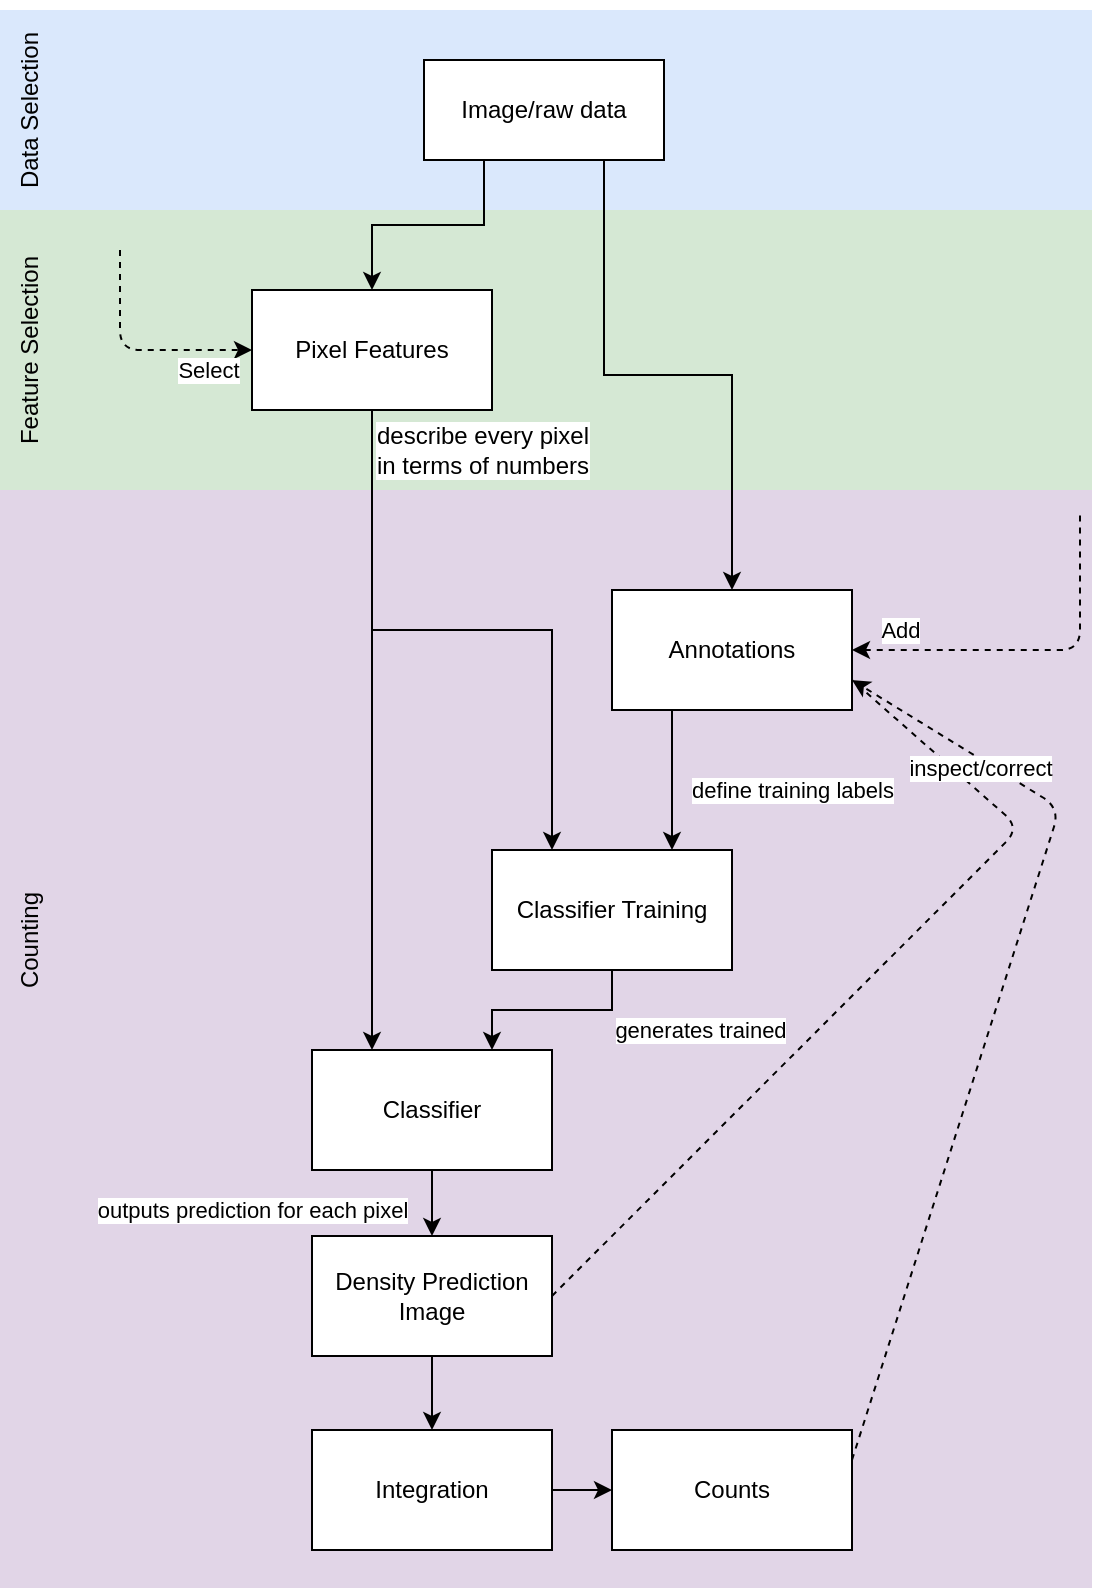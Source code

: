 <mxfile version="10.7.5" type="device"><diagram id="89uEf_wJN7uIrJxOM5Op" name="Page-1"><mxGraphModel dx="2323" dy="1470" grid="1" gridSize="10" guides="1" tooltips="1" connect="1" arrows="1" fold="1" page="1" pageScale="1" pageWidth="827" pageHeight="1169" math="0" shadow="0"><root><mxCell id="0"/><mxCell id="1" parent="0"/><mxCell id="sUVFF9vbZ7I9by7tz4hL-1" value="" style="rounded=0;whiteSpace=wrap;html=1;fillColor=#e1d5e7;strokeColor=none;" vertex="1" parent="1"><mxGeometry x="203" y="285" width="546" height="549" as="geometry"/></mxCell><mxCell id="sUVFF9vbZ7I9by7tz4hL-2" value="" style="rounded=0;whiteSpace=wrap;html=1;fillColor=#d5e8d4;strokeColor=none;" vertex="1" parent="1"><mxGeometry x="203" y="145" width="546" height="140" as="geometry"/></mxCell><mxCell id="sUVFF9vbZ7I9by7tz4hL-3" value="" style="rounded=0;whiteSpace=wrap;html=1;fillColor=#dae8fc;strokeColor=none;" vertex="1" parent="1"><mxGeometry x="203" y="45" width="546" height="100" as="geometry"/></mxCell><mxCell id="sUVFF9vbZ7I9by7tz4hL-4" value="Data Selection" style="text;html=1;strokeColor=none;fillColor=none;align=center;verticalAlign=middle;whiteSpace=wrap;rounded=0;rotation=-90;" vertex="1" parent="1"><mxGeometry x="163" y="85" width="110" height="20" as="geometry"/></mxCell><mxCell id="sUVFF9vbZ7I9by7tz4hL-5" value="" style="edgeStyle=orthogonalEdgeStyle;rounded=0;orthogonalLoop=1;jettySize=auto;html=1;exitX=0.25;exitY=1;exitDx=0;exitDy=0;" edge="1" parent="1" source="sUVFF9vbZ7I9by7tz4hL-7" target="sUVFF9vbZ7I9by7tz4hL-11"><mxGeometry relative="1" as="geometry"/></mxCell><mxCell id="sUVFF9vbZ7I9by7tz4hL-6" style="edgeStyle=orthogonalEdgeStyle;rounded=0;orthogonalLoop=1;jettySize=auto;html=1;exitX=0.75;exitY=1;exitDx=0;exitDy=0;entryX=0.5;entryY=0;entryDx=0;entryDy=0;" edge="1" parent="1" source="sUVFF9vbZ7I9by7tz4hL-7" target="sUVFF9vbZ7I9by7tz4hL-13"><mxGeometry relative="1" as="geometry"/></mxCell><mxCell id="sUVFF9vbZ7I9by7tz4hL-7" value="Image/raw data" style="rounded=0;whiteSpace=wrap;html=1;" vertex="1" parent="1"><mxGeometry x="415" y="70" width="120" height="50" as="geometry"/></mxCell><mxCell id="sUVFF9vbZ7I9by7tz4hL-8" style="edgeStyle=orthogonalEdgeStyle;rounded=0;orthogonalLoop=1;jettySize=auto;html=1;exitX=0.5;exitY=1;exitDx=0;exitDy=0;entryX=0.25;entryY=0;entryDx=0;entryDy=0;" edge="1" parent="1" source="sUVFF9vbZ7I9by7tz4hL-11" target="sUVFF9vbZ7I9by7tz4hL-15"><mxGeometry relative="1" as="geometry"/></mxCell><mxCell id="sUVFF9vbZ7I9by7tz4hL-9" value="describe every pixel&lt;br&gt;in terms of numbers&lt;br&gt;" style="text;html=1;resizable=0;points=[];align=center;verticalAlign=middle;labelBackgroundColor=#ffffff;" vertex="1" connectable="0" parent="sUVFF9vbZ7I9by7tz4hL-8"><mxGeometry x="0.28" y="-1" relative="1" as="geometry"><mxPoint x="-34" y="-91" as="offset"/></mxGeometry></mxCell><mxCell id="sUVFF9vbZ7I9by7tz4hL-10" style="edgeStyle=orthogonalEdgeStyle;rounded=0;orthogonalLoop=1;jettySize=auto;html=1;exitX=0.5;exitY=1;exitDx=0;exitDy=0;entryX=0.25;entryY=0;entryDx=0;entryDy=0;" edge="1" parent="1" source="sUVFF9vbZ7I9by7tz4hL-11" target="sUVFF9vbZ7I9by7tz4hL-17"><mxGeometry relative="1" as="geometry"/></mxCell><mxCell id="sUVFF9vbZ7I9by7tz4hL-11" value="Pixel Features&lt;br&gt;" style="rounded=0;whiteSpace=wrap;html=1;" vertex="1" parent="1"><mxGeometry x="329" y="185" width="120" height="60" as="geometry"/></mxCell><mxCell id="sUVFF9vbZ7I9by7tz4hL-12" value="define training labels" style="edgeStyle=orthogonalEdgeStyle;rounded=0;orthogonalLoop=1;jettySize=auto;html=1;exitX=0.25;exitY=1;exitDx=0;exitDy=0;entryX=0.75;entryY=0;entryDx=0;entryDy=0;" edge="1" parent="1" source="sUVFF9vbZ7I9by7tz4hL-13" target="sUVFF9vbZ7I9by7tz4hL-15"><mxGeometry x="0.143" y="60" relative="1" as="geometry"><mxPoint x="475" y="335" as="targetPoint"/><mxPoint as="offset"/></mxGeometry></mxCell><mxCell id="sUVFF9vbZ7I9by7tz4hL-13" value="Annotations&lt;br&gt;" style="rounded=0;whiteSpace=wrap;html=1;" vertex="1" parent="1"><mxGeometry x="509" y="335" width="120" height="60" as="geometry"/></mxCell><mxCell id="sUVFF9vbZ7I9by7tz4hL-14" value="generates trained" style="edgeStyle=orthogonalEdgeStyle;rounded=0;orthogonalLoop=1;jettySize=auto;html=1;entryX=0.75;entryY=0;entryDx=0;entryDy=0;exitX=0.5;exitY=1;exitDx=0;exitDy=0;" edge="1" parent="1" source="sUVFF9vbZ7I9by7tz4hL-15" target="sUVFF9vbZ7I9by7tz4hL-17"><mxGeometry x="-0.6" y="45" relative="1" as="geometry"><mxPoint x="44" y="-35" as="offset"/><mxPoint x="595" y="535" as="sourcePoint"/></mxGeometry></mxCell><mxCell id="sUVFF9vbZ7I9by7tz4hL-15" value="Classifier Training" style="rounded=0;whiteSpace=wrap;html=1;" vertex="1" parent="1"><mxGeometry x="449" y="465" width="120" height="60" as="geometry"/></mxCell><mxCell id="sUVFF9vbZ7I9by7tz4hL-17" value="Classifier&lt;br&gt;" style="rounded=0;whiteSpace=wrap;html=1;" vertex="1" parent="1"><mxGeometry x="359" y="565" width="120" height="60" as="geometry"/></mxCell><mxCell id="sUVFF9vbZ7I9by7tz4hL-20" value="Select&lt;br&gt;" style="endArrow=classic;dashed=1;html=1;entryX=0;entryY=0.5;entryDx=0;entryDy=0;startArrow=none;startFill=0;endFill=1;" edge="1" parent="1" target="sUVFF9vbZ7I9by7tz4hL-11"><mxGeometry x="0.096" y="32" width="50" height="50" relative="1" as="geometry"><mxPoint x="263" y="165" as="sourcePoint"/><mxPoint x="319" y="205" as="targetPoint"/><Array as="points"><mxPoint x="263" y="215"/></Array><mxPoint x="30" y="42" as="offset"/></mxGeometry></mxCell><mxCell id="sUVFF9vbZ7I9by7tz4hL-21" value="Add&lt;br&gt;" style="endArrow=none;dashed=1;html=1;endFill=0;startArrow=classic;startFill=1;" edge="1" parent="1"><mxGeometry x="0.348" y="90" width="50" height="50" relative="1" as="geometry"><mxPoint x="629" y="365" as="sourcePoint"/><mxPoint x="743" y="295" as="targetPoint"/><Array as="points"><mxPoint x="743" y="365"/></Array><mxPoint as="offset"/></mxGeometry></mxCell><mxCell id="sUVFF9vbZ7I9by7tz4hL-22" value="Counting&lt;br&gt;" style="text;html=1;strokeColor=none;fillColor=none;align=center;verticalAlign=middle;whiteSpace=wrap;rounded=0;rotation=-90;" vertex="1" parent="1"><mxGeometry x="163" y="500" width="110" height="20" as="geometry"/></mxCell><mxCell id="sUVFF9vbZ7I9by7tz4hL-23" value="Feature Selection" style="text;html=1;strokeColor=none;fillColor=none;align=center;verticalAlign=middle;whiteSpace=wrap;rounded=0;rotation=-90;" vertex="1" parent="1"><mxGeometry x="163" y="205" width="110" height="20" as="geometry"/></mxCell><mxCell id="sUVFF9vbZ7I9by7tz4hL-24" value="outputs prediction for each pixel" style="edgeStyle=orthogonalEdgeStyle;rounded=0;orthogonalLoop=1;jettySize=auto;html=1;exitX=0.5;exitY=1;exitDx=0;exitDy=0;entryX=0.5;entryY=0;entryDx=0;entryDy=0;" edge="1" parent="1" target="sUVFF9vbZ7I9by7tz4hL-25" source="sUVFF9vbZ7I9by7tz4hL-17"><mxGeometry x="0.197" y="-90" relative="1" as="geometry"><mxPoint as="offset"/><mxPoint x="433" y="670" as="sourcePoint"/></mxGeometry></mxCell><mxCell id="sUVFF9vbZ7I9by7tz4hL-28" style="edgeStyle=orthogonalEdgeStyle;rounded=0;orthogonalLoop=1;jettySize=auto;html=1;exitX=0.5;exitY=1;exitDx=0;exitDy=0;" edge="1" parent="1" source="sUVFF9vbZ7I9by7tz4hL-25" target="sUVFF9vbZ7I9by7tz4hL-26"><mxGeometry relative="1" as="geometry"/></mxCell><mxCell id="sUVFF9vbZ7I9by7tz4hL-25" value="Density Prediction Image&lt;br&gt;" style="rounded=0;whiteSpace=wrap;html=1;" vertex="1" parent="1"><mxGeometry x="359" y="658" width="120" height="60" as="geometry"/></mxCell><mxCell id="sUVFF9vbZ7I9by7tz4hL-29" style="edgeStyle=orthogonalEdgeStyle;rounded=0;orthogonalLoop=1;jettySize=auto;html=1;exitX=1;exitY=0.5;exitDx=0;exitDy=0;entryX=0;entryY=0.5;entryDx=0;entryDy=0;" edge="1" parent="1" source="sUVFF9vbZ7I9by7tz4hL-26" target="sUVFF9vbZ7I9by7tz4hL-27"><mxGeometry relative="1" as="geometry"/></mxCell><mxCell id="sUVFF9vbZ7I9by7tz4hL-26" value="Integration&lt;br&gt;" style="rounded=0;whiteSpace=wrap;html=1;" vertex="1" parent="1"><mxGeometry x="359" y="755" width="120" height="60" as="geometry"/></mxCell><mxCell id="sUVFF9vbZ7I9by7tz4hL-27" value="Counts&lt;br&gt;" style="rounded=0;whiteSpace=wrap;html=1;" vertex="1" parent="1"><mxGeometry x="509" y="755" width="120" height="60" as="geometry"/></mxCell><mxCell id="sUVFF9vbZ7I9by7tz4hL-30" value="" style="endArrow=none;dashed=1;html=1;exitX=1;exitY=0.5;exitDx=0;exitDy=0;entryX=1;entryY=0.75;entryDx=0;entryDy=0;" edge="1" parent="1" source="sUVFF9vbZ7I9by7tz4hL-25" target="sUVFF9vbZ7I9by7tz4hL-13"><mxGeometry width="50" height="50" relative="1" as="geometry"><mxPoint x="493" y="714" as="sourcePoint"/><mxPoint x="543" y="664" as="targetPoint"/><Array as="points"><mxPoint x="713" y="454"/></Array></mxGeometry></mxCell><mxCell id="sUVFF9vbZ7I9by7tz4hL-32" value="inspect/correct" style="endArrow=classic;dashed=1;html=1;exitX=1;exitY=0.25;exitDx=0;exitDy=0;entryX=1;entryY=0.75;entryDx=0;entryDy=0;endFill=1;" edge="1" parent="1" source="sUVFF9vbZ7I9by7tz4hL-27" target="sUVFF9vbZ7I9by7tz4hL-13"><mxGeometry x="0.474" y="45" width="50" height="50" relative="1" as="geometry"><mxPoint x="673" y="744" as="sourcePoint"/><mxPoint x="723" y="694" as="targetPoint"/><Array as="points"><mxPoint x="733" y="444"/></Array><mxPoint x="-17" y="-58" as="offset"/></mxGeometry></mxCell></root></mxGraphModel></diagram></mxfile>